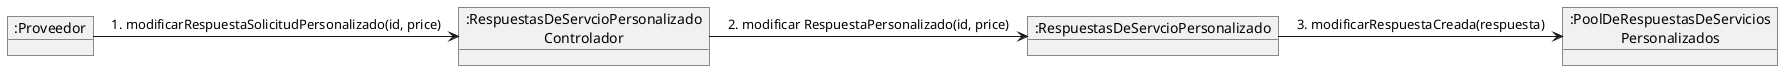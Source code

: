 @startuml

object ":Proveedor" as Proveedor
object ":RespuestasDeServcioPersonalizado\nControlador" as Controlador
object ":RespuestasDeServcioPersonalizado" as Respuesta
object ":PoolDeRespuestasDeServicios\nPersonalizados" as PoolRespuesta


Proveedor -> Controlador : 1. modificarRespuestaSolicitudPersonalizado(id, price)

Controlador -> Respuesta : 2. modificar RespuestaPersonalizado(id, price)

Respuesta -> PoolRespuesta : 3. modificarRespuestaCreada(respuesta)


@enduml
